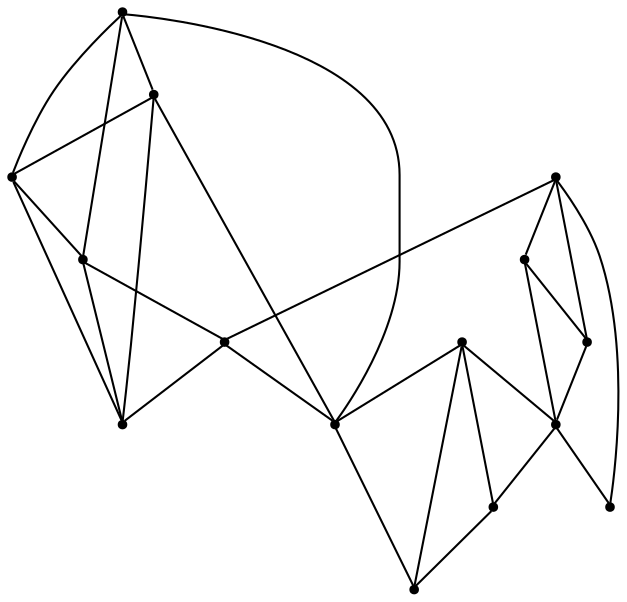 graph {
  node [shape=point,comment="{\"directed\":false,\"doi\":\"10.1007/978-3-031-22203-0_27\",\"figure\":\"4\"}"]

  v0 [pos="663.0931522046253,441.15528230177955"]
  v1 [pos="596.4158635286285,441.15528230177955"]
  v2 [pos="663.0931522046253,507.8317538035684"]
  v3 [pos="529.7385828011841,574.5082253053572"]
  v4 [pos="629.754507866627,474.49351805267395"]
  v5 [pos="596.4158635286285,507.8317538035684"]
  v6 [pos="529.738582801184,374.4788107999907"]
  v7 [pos="529.738582801184,241.125867796413"]
  v8 [pos="463.0612623309785,307.8023392982019"]
  v9 [pos="396.3839736549817,241.125867796413"]
  v10 [pos="396.3839736549817,374.4788107999907"]
  v11 [pos="396.3839736549817,474.49351805267395"]
  v12 [pos="329.70668497898487,474.49351805267395"]
  v13 [pos="263.02940425154037,474.49351805267395"]
  v14 [pos="396.3839736549817,574.5082253053572"]

  v0 -- v1 [id="-1",pos="663.0931522046253,441.15528230177955 596.4158635286285,441.15528230177955 596.4158635286285,441.15528230177955 596.4158635286285,441.15528230177955"]
  v2 -- v0 [id="-2",pos="663.0931522046253,507.8317538035684 663.0931522046253,441.15528230177955 663.0931522046253,441.15528230177955 663.0931522046253,441.15528230177955"]
  v2 -- v3 [id="-3",pos="663.0931522046253,507.8317538035684 529.7385828011841,574.5082253053572 529.7385828011841,574.5082253053572 529.7385828011841,574.5082253053572"]
  v4 -- v2 [id="-4",pos="629.754507866627,474.49351805267395 663.0931522046253,507.8317538035684 663.0931522046253,507.8317538035684 663.0931522046253,507.8317538035684"]
  v1 -- v4 [id="-5",pos="596.4158635286285,441.15528230177955 629.754507866627,474.49351805267395 629.754507866627,474.49351805267395 629.754507866627,474.49351805267395"]
  v4 -- v0 [id="-6",pos="629.754507866627,474.49351805267395 663.0931522046253,441.15528230177955 663.0931522046253,441.15528230177955 663.0931522046253,441.15528230177955"]
  v5 -- v4 [id="-7",pos="596.4158635286285,507.8317538035684 629.754507866627,474.49351805267395 629.754507866627,474.49351805267395 629.754507866627,474.49351805267395"]
  v5 -- v2 [id="-8",pos="596.4158635286285,507.8317538035684 663.0931522046253,507.8317538035684 663.0931522046253,507.8317538035684 663.0931522046253,507.8317538035684"]
  v5 -- v1 [id="-9",pos="596.4158635286285,507.8317538035684 596.4158635286285,441.15528230177955 596.4158635286285,441.15528230177955 596.4158635286285,441.15528230177955"]
  v6 -- v0 [id="-10",pos="529.738582801184,374.4788107999907 663.0931522046253,441.15528230177955 663.0931522046253,441.15528230177955 663.0931522046253,441.15528230177955"]
  v6 -- v7 [id="-11",pos="529.738582801184,374.4788107999907 529.738582801184,241.125867796413 529.738582801184,241.125867796413 529.738582801184,241.125867796413"]
  v6 -- v1 [id="-12",pos="529.738582801184,374.4788107999907 596.4158635286285,441.15528230177955 596.4158635286285,441.15528230177955 596.4158635286285,441.15528230177955"]
  v12 -- v10 [id="-13",pos="329.70668497898487,474.49351805267395 396.3839736549817,374.4788107999907 396.3839736549817,374.4788107999907 396.3839736549817,374.4788107999907"]
  v14 -- v12 [id="-14",pos="396.3839736549817,574.5082253053572 329.70668497898487,474.49351805267395 329.70668497898487,474.49351805267395 329.70668497898487,474.49351805267395"]
  v14 -- v11 [id="-15",pos="396.3839736549817,574.5082253053572 396.3839736549817,474.49351805267395 396.3839736549817,474.49351805267395 396.3839736549817,474.49351805267395"]
  v11 -- v10 [id="-16",pos="396.3839736549817,474.49351805267395 396.3839736549817,374.4788107999907 396.3839736549817,374.4788107999907 396.3839736549817,374.4788107999907"]
  v14 -- v13 [id="-17",pos="396.3839736549817,574.5082253053572 263.02940425154037,474.49351805267395 263.02940425154037,474.49351805267395 263.02940425154037,474.49351805267395"]
  v14 -- v3 [id="-18",pos="396.3839736549817,574.5082253053572 529.7385828011841,574.5082253053572 529.7385828011841,574.5082253053572 529.7385828011841,574.5082253053572"]
  v10 -- v13 [id="-19",pos="396.3839736549817,374.4788107999907 263.02940425154037,474.49351805267395 263.02940425154037,474.49351805267395 263.02940425154037,474.49351805267395"]
  v10 -- v9 [id="-20",pos="396.3839736549817,374.4788107999907 396.3839736549817,241.125867796413 396.3839736549817,241.125867796413 396.3839736549817,241.125867796413"]
  v9 -- v7 [id="-21",pos="396.3839736549817,241.125867796413 529.738582801184,241.125867796413 529.738582801184,241.125867796413 529.738582801184,241.125867796413"]
  v11 -- v12 [id="-22",pos="396.3839736549817,474.49351805267395 329.70668497898487,474.49351805267395 329.70668497898487,474.49351805267395 329.70668497898487,474.49351805267395"]
  v8 -- v6 [id="-23",pos="463.0612623309785,307.8023392982019 529.738582801184,374.4788107999907 529.738582801184,374.4788107999907 529.738582801184,374.4788107999907"]
  v8 -- v10 [id="-24",pos="463.0612623309785,307.8023392982019 396.3839736549817,374.4788107999907 396.3839736549817,374.4788107999907 396.3839736549817,374.4788107999907"]
  v8 -- v7 [id="-25",pos="463.0612623309785,307.8023392982019 529.738582801184,241.125867796413 529.738582801184,241.125867796413 529.738582801184,241.125867796413"]
  v8 -- v9 [id="-26",pos="463.0612623309785,307.8023392982019 396.3839736549817,241.125867796413 396.3839736549817,241.125867796413 396.3839736549817,241.125867796413"]
  v3 -- v6 [id="-27",pos="529.7385828011841,574.5082253053572 529.738582801184,374.4788107999907 529.738582801184,374.4788107999907 529.738582801184,374.4788107999907"]
  v3 -- v5 [id="-28",pos="529.7385828011841,574.5082253053572 596.4158635286285,507.8317538035684 596.4158635286285,507.8317538035684 596.4158635286285,507.8317538035684"]
}